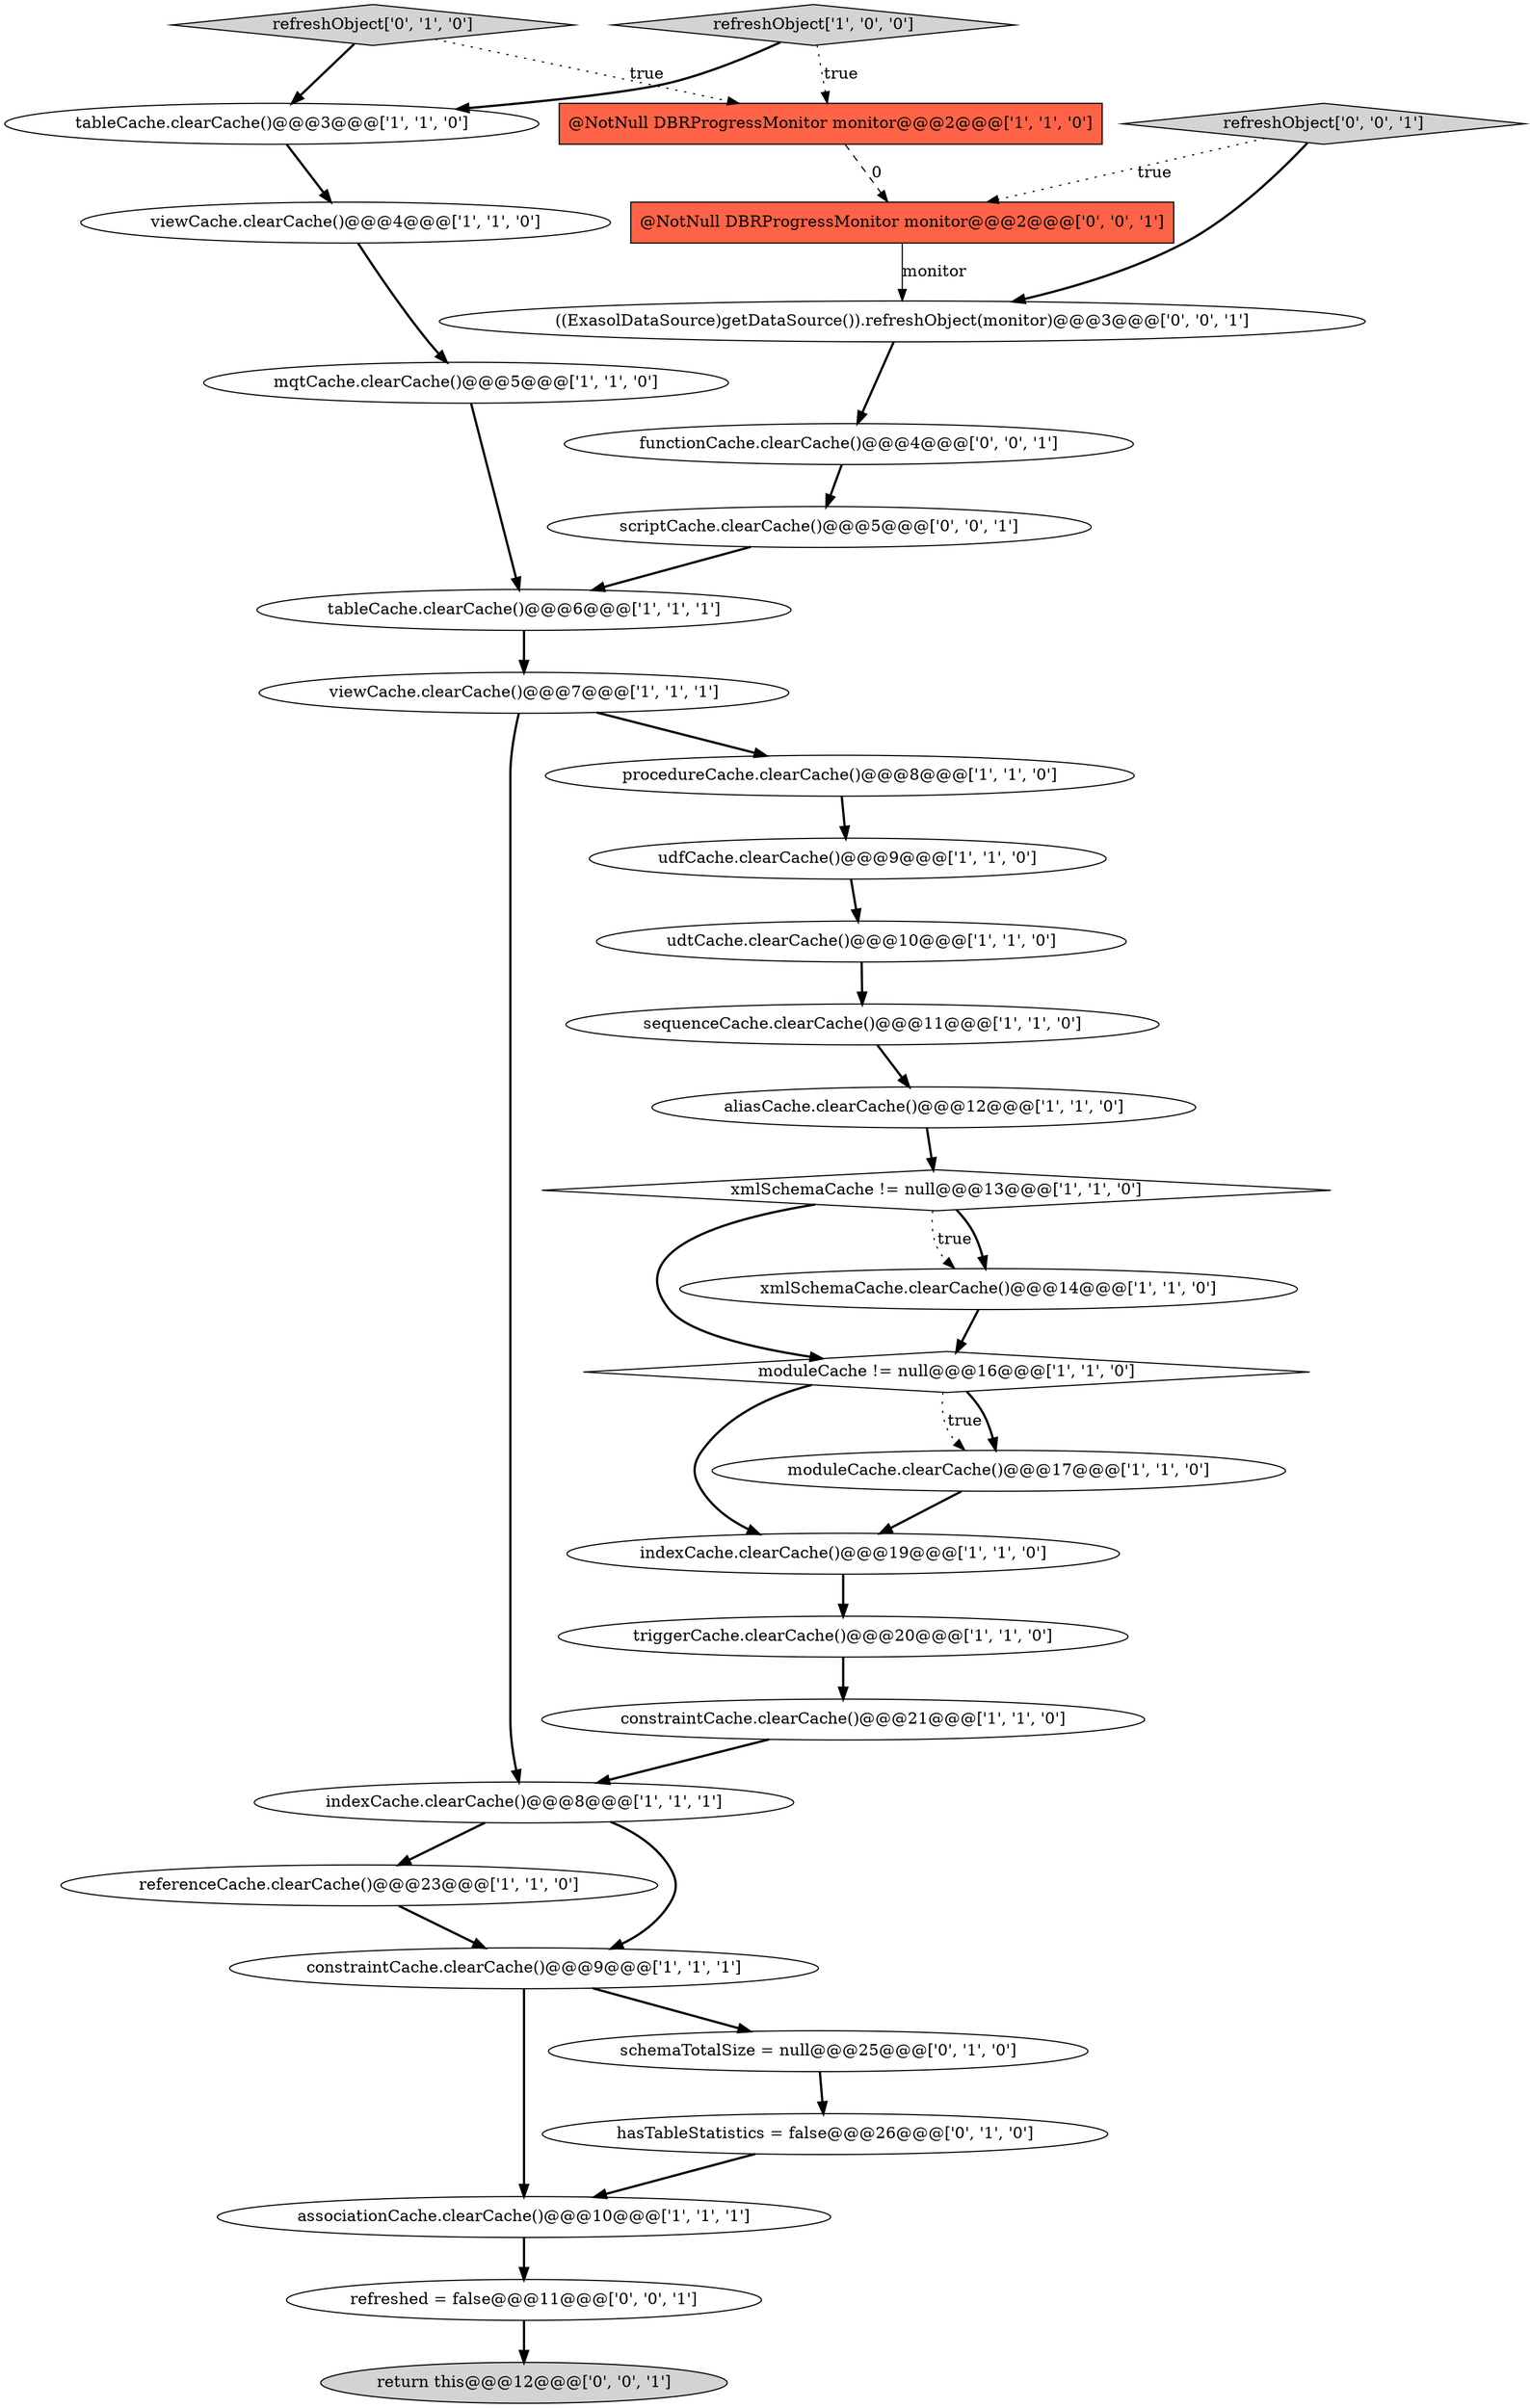 digraph {
31 [style = filled, label = "refreshed = false@@@11@@@['0', '0', '1']", fillcolor = white, shape = ellipse image = "AAA0AAABBB3BBB"];
10 [style = filled, label = "xmlSchemaCache != null@@@13@@@['1', '1', '0']", fillcolor = white, shape = diamond image = "AAA0AAABBB1BBB"];
18 [style = filled, label = "referenceCache.clearCache()@@@23@@@['1', '1', '0']", fillcolor = white, shape = ellipse image = "AAA0AAABBB1BBB"];
8 [style = filled, label = "indexCache.clearCache()@@@19@@@['1', '1', '0']", fillcolor = white, shape = ellipse image = "AAA0AAABBB1BBB"];
15 [style = filled, label = "constraintCache.clearCache()@@@9@@@['1', '1', '1']", fillcolor = white, shape = ellipse image = "AAA0AAABBB1BBB"];
3 [style = filled, label = "moduleCache != null@@@16@@@['1', '1', '0']", fillcolor = white, shape = diamond image = "AAA0AAABBB1BBB"];
5 [style = filled, label = "viewCache.clearCache()@@@7@@@['1', '1', '1']", fillcolor = white, shape = ellipse image = "AAA0AAABBB1BBB"];
14 [style = filled, label = "xmlSchemaCache.clearCache()@@@14@@@['1', '1', '0']", fillcolor = white, shape = ellipse image = "AAA0AAABBB1BBB"];
24 [style = filled, label = "hasTableStatistics = false@@@26@@@['0', '1', '0']", fillcolor = white, shape = ellipse image = "AAA1AAABBB2BBB"];
9 [style = filled, label = "@NotNull DBRProgressMonitor monitor@@@2@@@['1', '1', '0']", fillcolor = tomato, shape = box image = "AAA0AAABBB1BBB"];
32 [style = filled, label = "functionCache.clearCache()@@@4@@@['0', '0', '1']", fillcolor = white, shape = ellipse image = "AAA0AAABBB3BBB"];
12 [style = filled, label = "viewCache.clearCache()@@@4@@@['1', '1', '0']", fillcolor = white, shape = ellipse image = "AAA0AAABBB1BBB"];
28 [style = filled, label = "return this@@@12@@@['0', '0', '1']", fillcolor = lightgray, shape = ellipse image = "AAA0AAABBB3BBB"];
29 [style = filled, label = "scriptCache.clearCache()@@@5@@@['0', '0', '1']", fillcolor = white, shape = ellipse image = "AAA0AAABBB3BBB"];
22 [style = filled, label = "tableCache.clearCache()@@@3@@@['1', '1', '0']", fillcolor = white, shape = ellipse image = "AAA0AAABBB1BBB"];
2 [style = filled, label = "aliasCache.clearCache()@@@12@@@['1', '1', '0']", fillcolor = white, shape = ellipse image = "AAA0AAABBB1BBB"];
0 [style = filled, label = "tableCache.clearCache()@@@6@@@['1', '1', '1']", fillcolor = white, shape = ellipse image = "AAA0AAABBB1BBB"];
4 [style = filled, label = "triggerCache.clearCache()@@@20@@@['1', '1', '0']", fillcolor = white, shape = ellipse image = "AAA0AAABBB1BBB"];
16 [style = filled, label = "associationCache.clearCache()@@@10@@@['1', '1', '1']", fillcolor = white, shape = ellipse image = "AAA0AAABBB1BBB"];
23 [style = filled, label = "refreshObject['0', '1', '0']", fillcolor = lightgray, shape = diamond image = "AAA0AAABBB2BBB"];
21 [style = filled, label = "constraintCache.clearCache()@@@21@@@['1', '1', '0']", fillcolor = white, shape = ellipse image = "AAA0AAABBB1BBB"];
25 [style = filled, label = "schemaTotalSize = null@@@25@@@['0', '1', '0']", fillcolor = white, shape = ellipse image = "AAA1AAABBB2BBB"];
20 [style = filled, label = "procedureCache.clearCache()@@@8@@@['1', '1', '0']", fillcolor = white, shape = ellipse image = "AAA0AAABBB1BBB"];
19 [style = filled, label = "sequenceCache.clearCache()@@@11@@@['1', '1', '0']", fillcolor = white, shape = ellipse image = "AAA0AAABBB1BBB"];
11 [style = filled, label = "udfCache.clearCache()@@@9@@@['1', '1', '0']", fillcolor = white, shape = ellipse image = "AAA0AAABBB1BBB"];
1 [style = filled, label = "indexCache.clearCache()@@@8@@@['1', '1', '1']", fillcolor = white, shape = ellipse image = "AAA0AAABBB1BBB"];
27 [style = filled, label = "@NotNull DBRProgressMonitor monitor@@@2@@@['0', '0', '1']", fillcolor = tomato, shape = box image = "AAA0AAABBB3BBB"];
6 [style = filled, label = "udtCache.clearCache()@@@10@@@['1', '1', '0']", fillcolor = white, shape = ellipse image = "AAA0AAABBB1BBB"];
26 [style = filled, label = "refreshObject['0', '0', '1']", fillcolor = lightgray, shape = diamond image = "AAA0AAABBB3BBB"];
17 [style = filled, label = "moduleCache.clearCache()@@@17@@@['1', '1', '0']", fillcolor = white, shape = ellipse image = "AAA0AAABBB1BBB"];
7 [style = filled, label = "mqtCache.clearCache()@@@5@@@['1', '1', '0']", fillcolor = white, shape = ellipse image = "AAA0AAABBB1BBB"];
13 [style = filled, label = "refreshObject['1', '0', '0']", fillcolor = lightgray, shape = diamond image = "AAA0AAABBB1BBB"];
30 [style = filled, label = "((ExasolDataSource)getDataSource()).refreshObject(monitor)@@@3@@@['0', '0', '1']", fillcolor = white, shape = ellipse image = "AAA0AAABBB3BBB"];
23->22 [style = bold, label=""];
12->7 [style = bold, label=""];
14->3 [style = bold, label=""];
8->4 [style = bold, label=""];
25->24 [style = bold, label=""];
5->1 [style = bold, label=""];
13->22 [style = bold, label=""];
3->17 [style = dotted, label="true"];
1->18 [style = bold, label=""];
2->10 [style = bold, label=""];
11->6 [style = bold, label=""];
6->19 [style = bold, label=""];
13->9 [style = dotted, label="true"];
23->9 [style = dotted, label="true"];
10->3 [style = bold, label=""];
29->0 [style = bold, label=""];
3->17 [style = bold, label=""];
24->16 [style = bold, label=""];
30->32 [style = bold, label=""];
7->0 [style = bold, label=""];
5->20 [style = bold, label=""];
3->8 [style = bold, label=""];
15->16 [style = bold, label=""];
1->15 [style = bold, label=""];
17->8 [style = bold, label=""];
16->31 [style = bold, label=""];
21->1 [style = bold, label=""];
19->2 [style = bold, label=""];
26->27 [style = dotted, label="true"];
0->5 [style = bold, label=""];
22->12 [style = bold, label=""];
15->25 [style = bold, label=""];
32->29 [style = bold, label=""];
31->28 [style = bold, label=""];
26->30 [style = bold, label=""];
4->21 [style = bold, label=""];
10->14 [style = dotted, label="true"];
10->14 [style = bold, label=""];
27->30 [style = solid, label="monitor"];
9->27 [style = dashed, label="0"];
20->11 [style = bold, label=""];
18->15 [style = bold, label=""];
}
